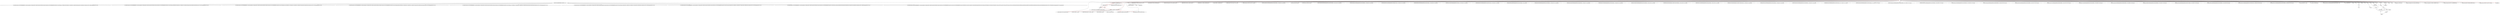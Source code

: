 strict digraph G {
ratio=compress;
concentrate=true;
"/" -> "/";
"/" -> "ue-full-051542d0cfa6f645f8266601739de597._V1_.js";
"/" -> "ads-1829257791._CB328522705_.js";
"/" -> "recommendations-3877258592._CB321439777_.css";
"/" -> "starbarwidget-3127918223._CB379390368_.css";
"/" -> "consumer-navbar-mega-1801187020._CB325753108_.css";
"/" -> "pagelayout-flat-1451831397._CB329113692_.css";
"/" -> "watchlistButton-1311199630._CB348625988_.css";
"/" -> "pagelayout-1162652305._CB329120697_.js";
"/" -> "starbarwidget-2641723579._CB322573649_.js";
"/" -> "watchlistButton-4229065032._CB331489155_.js";
"/" -> "recommendations-3457980148._CB337015129_.js";
"/" -> "beacon-232398347._CB349580400_.js";
"/" -> "imdbpro_logo_nb-720143162._CB377744227_.png";
"/" -> "imdbpro_logo_menu-2185879182._CB377744253_.png";
"/" -> "MV5BMTQ1MjE2NzEyOV5BMl5BanBnXkFtZTgwNTA4ODk1NDE@._V1_SY298_CR0,0,201,298_AL_.jpg";
"/" -> "play-button._CB321397336_.png";
"/" -> "play-button-hover._CB321397343_.png";
"/" -> "MV5BMTc4MDEzMTA5MF5BMl5BanBnXkFtZTgwODA5MTM0NDE@._V1_SX201_CR0,0,201,298_AL_.jpg";
"/" -> "MV5BNjM3MjQxNjkxM15BMl5BanBnXkFtZTgwMDIyMTA0NDE@._V1_SY298_CR0,0,201,298_AL_.jpg";
"/" -> "MV5BMTg5ODA5NTMxM15BMl5BanBnXkFtZTcwMzE0NjgwMw@@._V1_SY455_CR1,0,307,455_AL_.jpg";
"/" -> "ads";
"/" -> "MV5BNDE5OTExNDkzMF5BMl5BanBnXkFtZTgwMjIzMTA1MDE@._V1_SY455_CR28,0,307,455_AL_.jpg";
"/" -> "MV5BMTIzMzY1MzEyNV5BMl5BanBnXkFtZTYwNjU4MTg1._V1_SY150_CR4,0,101,150_AL_.jpg";
"/" -> "MV5BMjI0MTg3MzI0M15BMl5BanBnXkFtZTcwMzQyODU2Mw@@._V1_SY150_CR5,0,101,150_AL_.jpg";
"/" -> "MV5BMjA0OTk5NTg4Nl5BMl5BanBnXkFtZTcwNjMwMjMzMQ@@._V1_SX101_AL_.jpg";
"/" -> "MV5BMjA0NzQ4MTQxNF5BMl5BanBnXkFtZTgwMjc0MTI0NDE@._V1_SY298_CR123,0,201,298_AL_.jpg";
"/" -> "MV5BODc2MDczMjQ5OV5BMl5BanBnXkFtZTgwMjI3ODg3MTE@._V1_SY298_CR7,0,201,298_AL_.jpg";
"/" -> "MV5BMTg5NzE1MTY3MF5BMl5BanBnXkFtZTgwODU5OTg1NDE@._V1_SY298_CR123,0,201,298_AL_.jpg";
"/" -> "MV5BMjIwODY4ODE2MV5BMl5BanBnXkFtZTgwODM1NTg1NDE@._V1_SX201_CR0,0,201,201_AL_.jpg";
"/" -> "MV5BMTEyMTgyMDc0ODNeQTJeQWpwZ15BbWU4MDk1MTAzNjQx._V1_SX201_CR0,0,201,201_AL_.jpg";
"/" -> "MV5BOTY4MDU1ODc3Nl5BMl5BanBnXkFtZTgwMDAzMjg1NDE@._V1_SX201_CR0,0,201,201_AL_.jpg";
"/" -> "MV5BMTAwMTU4MDA3NDNeQTJeQWpwZ15BbWU4MDk4NTMxNTIx._V1_SY298_CR0,0,201,298_AL_.jpg";
"/" -> "MV5BODAzNDMxMzAxOV5BMl5BanBnXkFtZTgwMDMxMjA4MjE@._V1_SY298_CR0,0,201,298_AL_.jpg";
"/" -> "MV5BMTYzNDc2MDc0N15BMl5BanBnXkFtZTgwOTcwMDQ5MTE@._V1_SY298_CR0,0,201,298_AL_.jpg";
"/" -> "MV5BMjE0MzA4Njc1NF5BMl5BanBnXkFtZTcwOTczNTUxNw@@._V1_SY172_CR6,0,116,172_AL_.jpg";
"/" -> "MV5BMTYxMjA0MDAyMF5BMl5BanBnXkFtZTcwODY4NTMyNQ@@._V1_SX116_CR0,0,116,172_AL_.jpg";
"/" -> "MV5BMTU2NDgxMjgyOV5BMl5BanBnXkFtZTgwOTg5MjgwMjE@._V1_SY172_CR9,0,116,172_AL_.jpg";
"/" -> "MV5BNDk1OTQyNzkwMV5BMl5BanBnXkFtZTcwNzcwMTIyOQ@@._V1_SX116_CR0,0,116,172_AL_.jpg";
"/" -> "MV5BMTI3MTcyMjc3MV5BMl5BanBnXkFtZTcwNzQ1OTkyMQ@@._V1_SX116_CR0,0,116,172_AL_.jpg";
"/" -> "MV5BNTM2NDg2NjgyNl5BMl5BanBnXkFtZTgwODE4ODE2NDE@._V1_SX624_CR0,0,624,351_AL_.jpg";
"/" -> "MV5BMjMyNTcxNTkwNF5BMl5BanBnXkFtZTgwMDIyMjA2NDE@._V1_SY307_CR77,0,307,307_AL_.jpg";
"/" -> "MV5BNjY3Mzc4OTY1N15BMl5BanBnXkFtZTgwNzE4ODA2NDE@._V1_SY307_CR74,0,307,307_AL_.jpg";
"/" -> "MV5BMjE5NTY1ODI4Nl5BMl5BanBnXkFtZTgwNDU5OTg1NDE@._V1_SY148_CR33,0,148,148_AL_.jpg";
"/" -> "MV5BMTkwMjkyNzA0MV5BMl5BanBnXkFtZTgwOTg3ODA4MzE@._V1_SY148_CR90,0,148,148_AL_.jpg";
"/" -> "MV5BNjg0NTc3MTE5NV5BMl5BanBnXkFtZTgwMDk1MjE2NDE@._V1_SY148_CR37,0,148,148_AL_.jpg";
"/" -> "MV5BMjI1NDU2NzQzOF5BMl5BanBnXkFtZTgwMTE1NTU1NDE@._V1_SY148_CR37,0,148,148_AL_.jpg";
"/" -> "MV5BNDkwNTEyMzkzNl5BMl5BanBnXkFtZTgwNTAwNzk3MjE@._V1_SY132_CR0,0,89,132_AL_.jpg";
"/" -> "MV5BMTczNTI2ODUwOF5BMl5BanBnXkFtZTcwMTU0NTIzMw@@._V1_SX350_CR0,0,350,518_AL_.jpg";
"/" -> "MV5BNTgxOTI4NzY2M15BMl5BanBnXkFtZTgwMjY3MTM2NDE@._V1_SX350_CR0,0,350,518_AL_.jpg";
"/" -> "navbar_sprite-64258757._V_.png";
"/" -> "1x1-1wASPm._V337800549_.png";
"/" -> "MV5BMTg4Njk3NTQyMV5BMl5BanBnXkFtZTgwNjg4MTczMjE@._V1_.jpg";
"/" -> "1x1_b._V220636431_.gif";
"/" -> "imgad";
"ue-full-051542d0cfa6f645f8266601739de597._V1_.js" -> "827-2536578-6318238:1S45VW0F3Y3B598DEGTX:www.imdb.com$uedata=s:%2Fuedata%2F827-2536578-6318238%2F%3Fld%26v%3Da02%26id%3D1S45VW0F3Y3B598DEGTX%26ctb%3D1%26sc0%3Dtop_ad.1P%26bb0%3D52%26be0%3D121%26af0%3D121%26cf0%3D186%26pc0%3D187%26ld0%3D187%26t0%3D1427897712665%26csmtags%3D%7C%7C:188";
"/" -> "/";
"/" -> "/";
"/" -> "/";
"/" -> "/";
"/" -> "/";
"ue-full-051542d0cfa6f645f8266601739de597._V1_.js" -> "827-2536578-6318238:1S45VW0F3Y3B598DEGTX:www.imdb.com$uedata=s:%2Fuedata%2F827-2536578-6318238%2F%3Fld%26v%3Da02%26id%3D1S45VW0F3Y3B598DEGTX%26ctb%3D1%26sc0%3Dtop_ad%26bb0%3D52%26be0%3D121%26af0%3D121%26cf0%3D186%26pc0%3D189%26ld0%3D189%26t0%3D1427897712667%26csmtags%3D%7C%7C:189";
"/" -> "widgets.js";
"/" -> "all.js";
"ue-full-051542d0cfa6f645f8266601739de597._V1_.js" -> "827-2536578-6318238:1S45VW0F3Y3B598DEGTX:www.imdb.com$uedata=s:%2Fuedata%2F827-2536578-6318238%2F%3Fld%26v%3Da02%26id%3D1S45VW0F3Y3B598DEGTX%26ctb%3D1%26sc0%3Dinjected_navstrip%26bb0%3D114%26be0%3D121%26af0%3D121%26cf0%3D10%26pc0%3D192%26ld0%3D192%26t0%3D1427897712670%26csmtags%3D%7C%7C:192";
"735 B" -> "b";
"/" -> "default";
"pagelayout-1162652305._CB329120697_.js" -> "overlay-1511558127._V_.png";
"pagelayout-1162652305._CB329120697_.js" -> "watchlist-ribbon-sprite-sm-771043870._V_.png";
"pagelayout-1162652305._CB329120697_.js" -> "border-2129803798._V_.png";
"pagelayout-1162652305._CB329120697_.js" -> "controls-4118315449._V_.png";
"ue-full-051542d0cfa6f645f8266601739de597._V1_.js" -> "827-2536578-6318238:1S45VW0F3Y3B598DEGTX:www.imdb.com$uedata=s:%2Fuedata%2F827-2536578-6318238%2F%3Fld%26v%3Da02%26id%3D1S45VW0F3Y3B598DEGTX%26ctb%3D1%26sc0%3Dinjected_billboard%26bb0%3D118%26be0%3D121%26af0%3D121%26cf0%3D10%26pc0%3D194%26ld0%3D194%26t0%3D1427897712672%26csmtags%3D%7C%7C:194";
"b" -> "b2";
"/" -> "b.gif";
"ads-1829257791._CB328522705_.js" -> "spinning-progress-large-1336122638._V_.gif";
"ue-full-051542d0cfa6f645f8266601739de597._V1_.js" -> "827-2536578-6318238:1S45VW0F3Y3B598DEGTX:www.imdb.com$uedata=s:%2Fuedata%2F827-2536578-6318238%2F%3Fld%26v%3Da02%26id%3D1S45VW0F3Y3B598DEGTX%26ctb%3D1%26sc0%3Dtop_rhs.1P%26bb0%3D173%26be0%3D121%26af0%3D121%26cf0%3D200%26pc0%3D200%26ld0%3D200%26t0%3D1427897712678%26csmtags%3D%7C%7C:201";
"/" -> "/";
"673 B" -> "iu3";
"0 B" -> "354387022028357633";
"ue-full-051542d0cfa6f645f8266601739de597._V1_.js" -> "827-2536578-6318238:1S45VW0F3Y3B598DEGTX:www.imdb.com$uedata=s:%2Fuedata%2F827-2536578-6318238%2F%3Fld%26v%3Da02%26id%3D1S45VW0F3Y3B598DEGTX%26ctb%3D1%26sc0%3Dtop_rhs%26be0%3D121%26af0%3D121%26bb0%3D173%26pc0%3D201%26ld0%3D201%26t0%3D1427897712679%26csmtags%3D%7C%7C:201";
"iu3" -> "iu3";
"0 B" -> "rFG58m7xAig.js";
"ue-full-051542d0cfa6f645f8266601739de597._V1_.js" -> "827-2536578-6318238:1S45VW0F3Y3B598DEGTX:www.imdb.com$uedata=s:%2Fuedata%2F827-2536578-6318238%2F%3Fld%26v%3Da02%26id%3D1S45VW0F3Y3B598DEGTX%26ctb%3D1%26sc0%3Dcore_ads%26be0%3D121%26af0%3D121%26bb0%3D173%26pc0%3D201%26ld0%3D201%26t0%3D1427897712679%26csmtags%3D%7C%7C:201";
"ue-full-051542d0cfa6f645f8266601739de597._V1_.js" -> "827-2536578-6318238:1S45VW0F3Y3B598DEGTX:www.imdb.com$uedata=s:%2Fuedata%2F827-2536578-6318238%2F%3Fld%26v%3Da02%26id%3D1S45VW0F3Y3B598DEGTX%26ctb%3D1%26sc0%3Drhs_cornerstone%26bb0%3D203%26be0%3D208%26af0%3D210%26pc0%3D210%26ld0%3D210%26t0%3D1427897712688%26csmtags%3D%7C%7C:210";
"iu3" -> "pr";
"html,chro" -> "png;base";
"0 B" -> "u.php";
"pr" -> "pixel";
"pr" -> "v1";
"480 B" -> "cm";
"pr" -> "usersync.html";
"688 B" -> "/";
"pr" -> "getuid";
"pr" -> "/";
"582 B" -> "/";
"755 B" -> "rtset";
"271 B" -> "851907.png";
"v1" -> "ecm3";
"pixel" -> "ecm3";
"/" -> "ecm3";
"cm" -> "cm";
"getuid" -> "bounce";
"/" -> "ecm3";
"rtset" -> "ecm3";
"299 B" -> "851907.png";
"usersync.html" -> "ecm3";
"/" -> "ecm3";
"widgets.js" -> "timeline.ba2a91a7d215f48be9997d41ee8f8d7a.default.css";
"bounce" -> "ecm3";
"cm" -> "ecm3";
"851907.png" -> "ecm3";
"ue-full-051542d0cfa6f645f8266601739de597._V1_.js" -> "827-2536578-6318238:1S45VW0F3Y3B598DEGTX:www.imdb.com$uedata=s:%2Fuedata%2F827-2536578-6318238%2F%3Fld%26v%3Da02%26id%3D1S45VW0F3Y3B598DEGTX%26m%3D1%26sc%3D1S45VW0F3Y3B598DEGTX%26ue%3D1%26bb%3D51%26ns%3D51%26ne%3D115%26be%3D295%26pc%3D600%26tc%3D-49%26na_%3D-49%26fe_%3D-15%26lk_%3D-15%26_lk%3D-14%26co_%3D-14%26_co%3D-14%26rq_%3D-14%26rs_%3D-10%26_rs%3D-9%26dl_%3D-9%26di_%3D295%26de_%3D295%26_de%3D330%26_dc%3D600%26ld_%3D600%26ty%3D0%26rc%3D0%26ld%3D600%26t%3D1427897713078%26ctb%3D1%26csmtags%3D%7C%7Cnonredirect:600";
"/" -> "blank_pixel._V137875076_.gif";
"/" -> "megamenu-ad-template-v3-03-1ynT9q._V328315648_.jpg";
"/" -> "watchlist_slot1_logged_out-1670046337._CB360061167_.jpg";
"/" -> "watchlist_slot2_popular-4090757197._CB360060945_.jpg";
"/" -> "watchlist_slot3_top250-575799966._CB360061165_.jpg";
"/" -> "imdbpro_menu_user-2082544740._CB377744226_.jpg";
"0 B" -> "like_box.php";
"/" -> "299 B";
"/" -> "0 B";
"/" -> "735 B";
"/" -> "480 B";
"/" -> "html,chro";
"/" -> "755 B";
"/" -> "271 B";
"/" -> "582 B";
"/" -> "673 B";
"/" -> "688 B";
"ads-1829257791._CB328522705_.js" -> "pagelayout-1162652305._CB329120697_.js"[color=red];
"pagelayout-1162652305._CB329120697_.js" -> "/"[color=red];
"ads" -> "/"[color=red];
"pagelayout-1162652305._CB329120697_.js" -> "widgets.js"[color=red];
"widgets.js" -> "/"[color=red];
"widgets.js" -> "pagelayout-1162652305._CB329120697_.js"[color=red];
"rFG58m7xAig.js" -> "ads-1829257791._CB328522705_.js"[color=red];
"ads-1829257791._CB328522705_.js" -> "/"[color=red];
"rFG58m7xAig.js" -> "/"[color=red];
"pagelayout-1162652305._CB329120697_.js" -> "starbarwidget-2641723579._CB322573649_.js"[color=red];
"pagelayout-1162652305._CB329120697_.js" -> "watchlistButton-4229065032._CB331489155_.js"[color=red];
"pagelayout-1162652305._CB329120697_.js" -> "recommendations-3457980148._CB337015129_.js"[color=red];
"pagelayout-1162652305._CB329120697_.js" -> "/"[color=red];
"beacon-232398347._CB349580400_.js" -> "/"[color=red];
"ads-1829257791._CB328522705_.js" -> "ads"[color=red];
"rFG58m7xAig.js" -> "ads"[color=red];
"ads" -> "/"[color=red];
"rFG58m7xAig.js" -> "widgets.js"[color=red];
"widgets.js" -> "/"[color=red];
"all.js#xfbml=1" -> "/"[color=red];
"ue-full-051542d0cfa6f645f8266601739de597._V1_.js" -> "/"[color=red];
"/" -> "all.js#xfbml=1"[color=red];
"ads-1829257791._CB328522705_.js" -> "rFG58m7xAig.js"[color=red];
}
